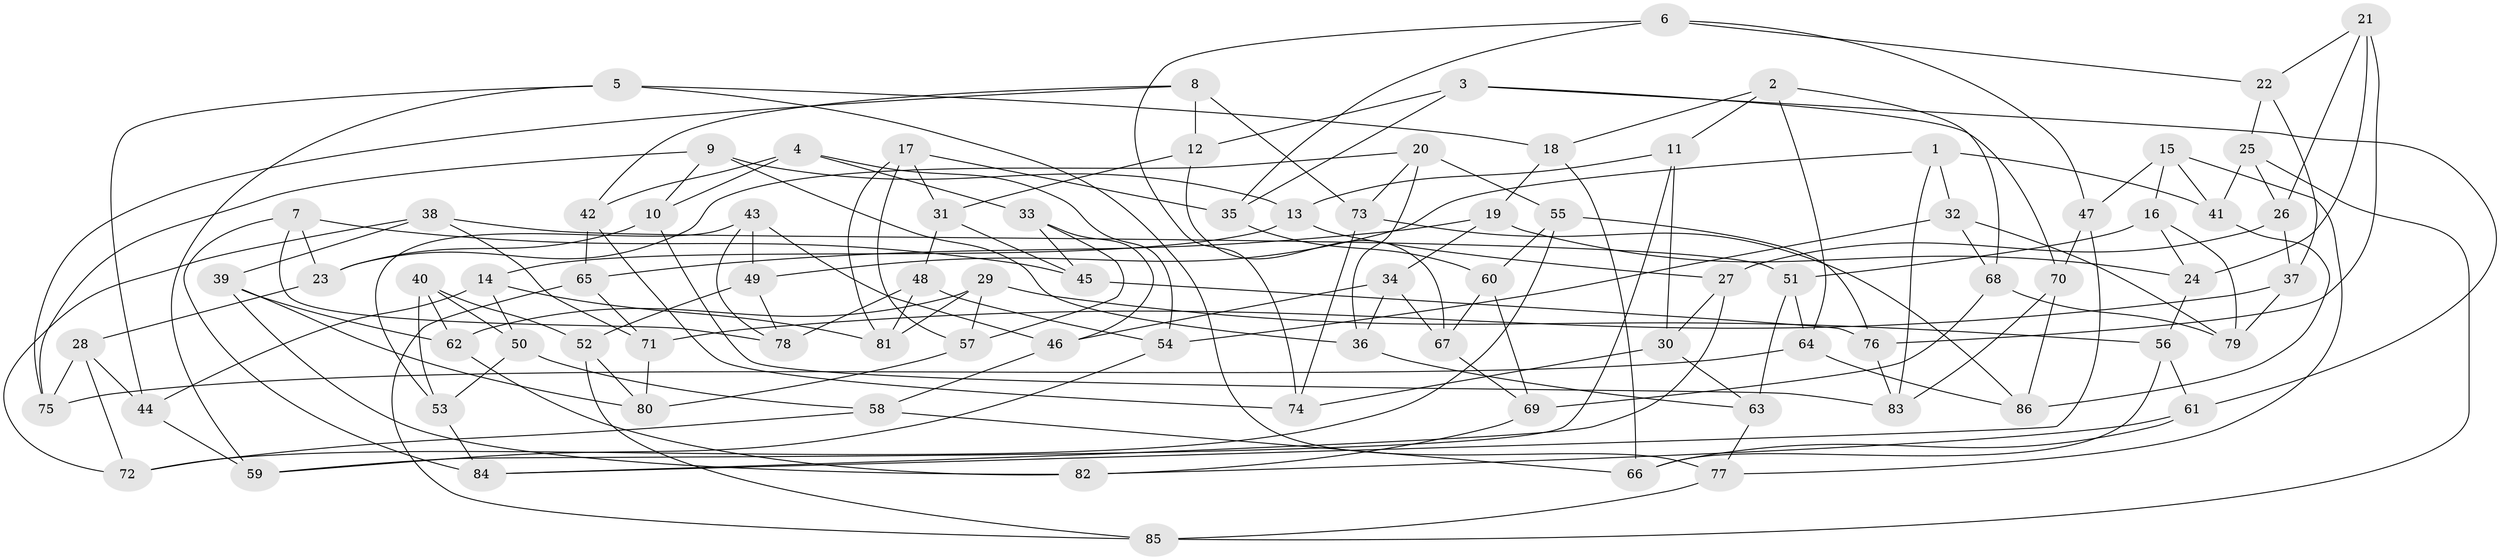 // coarse degree distribution, {4: 0.3333333333333333, 6: 0.4074074074074074, 5: 0.18518518518518517, 3: 0.07407407407407407}
// Generated by graph-tools (version 1.1) at 2025/52/02/27/25 19:52:30]
// undirected, 86 vertices, 172 edges
graph export_dot {
graph [start="1"]
  node [color=gray90,style=filled];
  1;
  2;
  3;
  4;
  5;
  6;
  7;
  8;
  9;
  10;
  11;
  12;
  13;
  14;
  15;
  16;
  17;
  18;
  19;
  20;
  21;
  22;
  23;
  24;
  25;
  26;
  27;
  28;
  29;
  30;
  31;
  32;
  33;
  34;
  35;
  36;
  37;
  38;
  39;
  40;
  41;
  42;
  43;
  44;
  45;
  46;
  47;
  48;
  49;
  50;
  51;
  52;
  53;
  54;
  55;
  56;
  57;
  58;
  59;
  60;
  61;
  62;
  63;
  64;
  65;
  66;
  67;
  68;
  69;
  70;
  71;
  72;
  73;
  74;
  75;
  76;
  77;
  78;
  79;
  80;
  81;
  82;
  83;
  84;
  85;
  86;
  1 -- 41;
  1 -- 49;
  1 -- 83;
  1 -- 32;
  2 -- 64;
  2 -- 68;
  2 -- 11;
  2 -- 18;
  3 -- 70;
  3 -- 12;
  3 -- 35;
  3 -- 61;
  4 -- 54;
  4 -- 42;
  4 -- 10;
  4 -- 33;
  5 -- 59;
  5 -- 44;
  5 -- 77;
  5 -- 18;
  6 -- 47;
  6 -- 22;
  6 -- 74;
  6 -- 35;
  7 -- 78;
  7 -- 23;
  7 -- 84;
  7 -- 45;
  8 -- 42;
  8 -- 12;
  8 -- 73;
  8 -- 75;
  9 -- 36;
  9 -- 13;
  9 -- 75;
  9 -- 10;
  10 -- 83;
  10 -- 23;
  11 -- 13;
  11 -- 59;
  11 -- 30;
  12 -- 67;
  12 -- 31;
  13 -- 27;
  13 -- 14;
  14 -- 50;
  14 -- 81;
  14 -- 44;
  15 -- 77;
  15 -- 41;
  15 -- 47;
  15 -- 16;
  16 -- 24;
  16 -- 51;
  16 -- 79;
  17 -- 57;
  17 -- 81;
  17 -- 31;
  17 -- 35;
  18 -- 66;
  18 -- 19;
  19 -- 24;
  19 -- 65;
  19 -- 34;
  20 -- 36;
  20 -- 73;
  20 -- 55;
  20 -- 23;
  21 -- 26;
  21 -- 24;
  21 -- 76;
  21 -- 22;
  22 -- 25;
  22 -- 37;
  23 -- 28;
  24 -- 56;
  25 -- 85;
  25 -- 26;
  25 -- 41;
  26 -- 37;
  26 -- 27;
  27 -- 84;
  27 -- 30;
  28 -- 75;
  28 -- 72;
  28 -- 44;
  29 -- 56;
  29 -- 57;
  29 -- 62;
  29 -- 81;
  30 -- 63;
  30 -- 74;
  31 -- 45;
  31 -- 48;
  32 -- 68;
  32 -- 79;
  32 -- 54;
  33 -- 57;
  33 -- 46;
  33 -- 45;
  34 -- 36;
  34 -- 67;
  34 -- 46;
  35 -- 60;
  36 -- 63;
  37 -- 71;
  37 -- 79;
  38 -- 71;
  38 -- 51;
  38 -- 72;
  38 -- 39;
  39 -- 80;
  39 -- 62;
  39 -- 82;
  40 -- 62;
  40 -- 53;
  40 -- 50;
  40 -- 52;
  41 -- 86;
  42 -- 74;
  42 -- 65;
  43 -- 53;
  43 -- 49;
  43 -- 78;
  43 -- 46;
  44 -- 59;
  45 -- 76;
  46 -- 58;
  47 -- 84;
  47 -- 70;
  48 -- 81;
  48 -- 78;
  48 -- 54;
  49 -- 52;
  49 -- 78;
  50 -- 53;
  50 -- 58;
  51 -- 63;
  51 -- 64;
  52 -- 85;
  52 -- 80;
  53 -- 84;
  54 -- 59;
  55 -- 60;
  55 -- 72;
  55 -- 76;
  56 -- 61;
  56 -- 66;
  57 -- 80;
  58 -- 72;
  58 -- 66;
  60 -- 67;
  60 -- 69;
  61 -- 82;
  61 -- 66;
  62 -- 82;
  63 -- 77;
  64 -- 86;
  64 -- 75;
  65 -- 85;
  65 -- 71;
  67 -- 69;
  68 -- 79;
  68 -- 69;
  69 -- 82;
  70 -- 83;
  70 -- 86;
  71 -- 80;
  73 -- 74;
  73 -- 86;
  76 -- 83;
  77 -- 85;
}
